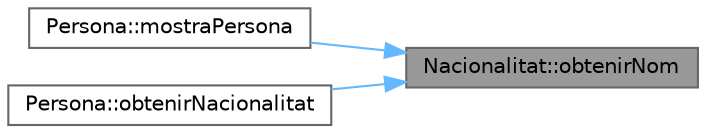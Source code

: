 digraph "Nacionalitat::obtenirNom"
{
 // LATEX_PDF_SIZE
  bgcolor="transparent";
  edge [fontname=Helvetica,fontsize=10,labelfontname=Helvetica,labelfontsize=10];
  node [fontname=Helvetica,fontsize=10,shape=box,height=0.2,width=0.4];
  rankdir="RL";
  Node1 [id="Node000001",label="Nacionalitat::obtenirNom",height=0.2,width=0.4,color="gray40", fillcolor="grey60", style="filled", fontcolor="black",tooltip="Obtiene el nombre de la nacionalidad."];
  Node1 -> Node2 [id="edge3_Node000001_Node000002",dir="back",color="steelblue1",style="solid",tooltip=" "];
  Node2 [id="Node000002",label="Persona::mostraPersona",height=0.2,width=0.4,color="grey40", fillcolor="white", style="filled",URL="$class_persona.html#a1082a81132f1b6cd11d992c058de8c52",tooltip="Muestra los datos de la persona por consola."];
  Node1 -> Node3 [id="edge4_Node000001_Node000003",dir="back",color="steelblue1",style="solid",tooltip=" "];
  Node3 [id="Node000003",label="Persona::obtenirNacionalitat",height=0.2,width=0.4,color="grey40", fillcolor="white", style="filled",URL="$class_persona.html#a05a07c920b714959761b87d93fcb524d",tooltip="Obtiene la nacionalidad de la persona."];
}

